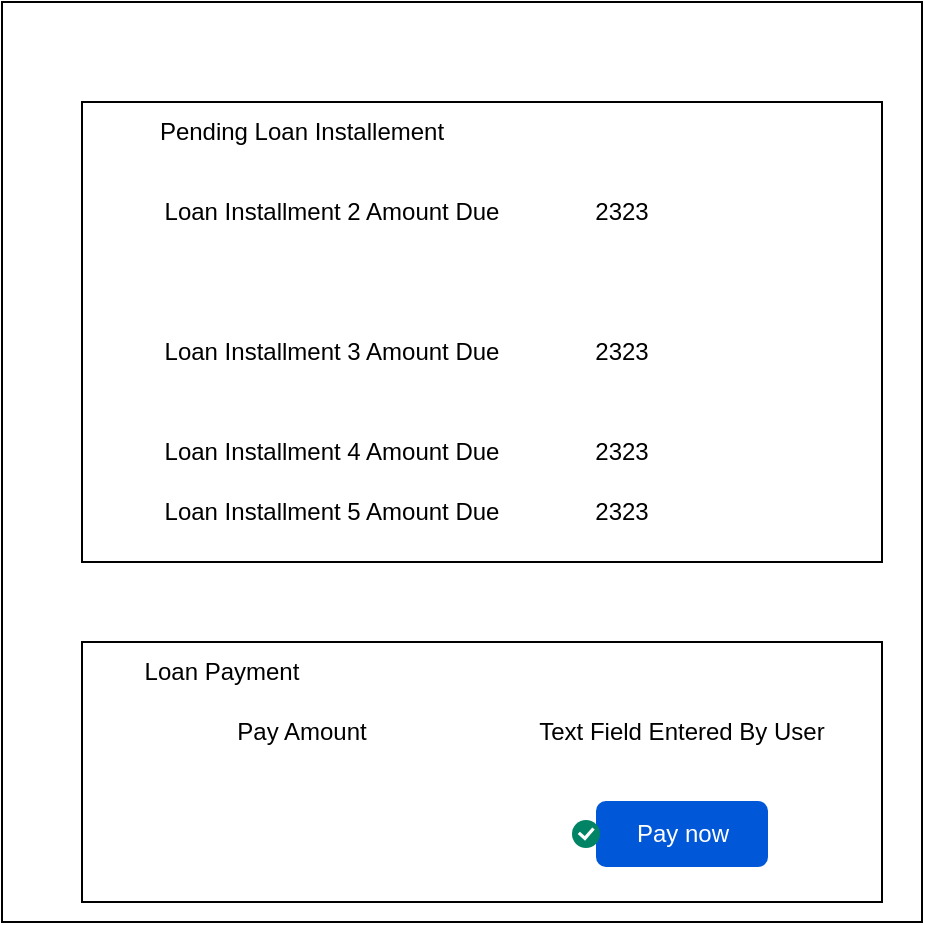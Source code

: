 <mxfile version="15.6.3" type="github">
  <diagram id="lU5R1I55iRWkuzQ13FO5" name="Page-1">
    <mxGraphModel dx="1108" dy="482" grid="1" gridSize="10" guides="1" tooltips="1" connect="1" arrows="1" fold="1" page="1" pageScale="1" pageWidth="850" pageHeight="1100" math="0" shadow="0">
      <root>
        <mxCell id="0" />
        <mxCell id="1" parent="0" />
        <mxCell id="WCCXYmxSM3VFqUgJoASN-1" value="" style="whiteSpace=wrap;html=1;aspect=fixed;" vertex="1" parent="1">
          <mxGeometry x="180" y="10" width="460" height="460" as="geometry" />
        </mxCell>
        <mxCell id="WCCXYmxSM3VFqUgJoASN-2" value="" style="rounded=0;whiteSpace=wrap;html=1;" vertex="1" parent="1">
          <mxGeometry x="220" y="60" width="400" height="230" as="geometry" />
        </mxCell>
        <mxCell id="WCCXYmxSM3VFqUgJoASN-3" value="Pending Loan Installement" style="text;html=1;strokeColor=none;fillColor=none;align=center;verticalAlign=middle;whiteSpace=wrap;rounded=0;" vertex="1" parent="1">
          <mxGeometry x="180" y="60" width="300" height="30" as="geometry" />
        </mxCell>
        <mxCell id="WCCXYmxSM3VFqUgJoASN-4" value="" style="rounded=0;whiteSpace=wrap;html=1;" vertex="1" parent="1">
          <mxGeometry x="220" y="330" width="400" height="130" as="geometry" />
        </mxCell>
        <mxCell id="WCCXYmxSM3VFqUgJoASN-5" value="Loan Installment 2 Amount Due" style="text;html=1;strokeColor=none;fillColor=none;align=center;verticalAlign=middle;whiteSpace=wrap;rounded=0;" vertex="1" parent="1">
          <mxGeometry x="250" y="100" width="190" height="30" as="geometry" />
        </mxCell>
        <mxCell id="WCCXYmxSM3VFqUgJoASN-7" value="2323" style="text;html=1;strokeColor=none;fillColor=none;align=center;verticalAlign=middle;whiteSpace=wrap;rounded=0;" vertex="1" parent="1">
          <mxGeometry x="460" y="100" width="60" height="30" as="geometry" />
        </mxCell>
        <mxCell id="WCCXYmxSM3VFqUgJoASN-8" value="Loan Installment 3 Amount Due" style="text;html=1;strokeColor=none;fillColor=none;align=center;verticalAlign=middle;whiteSpace=wrap;rounded=0;" vertex="1" parent="1">
          <mxGeometry x="250" y="170" width="190" height="30" as="geometry" />
        </mxCell>
        <mxCell id="WCCXYmxSM3VFqUgJoASN-9" value="2323" style="text;html=1;strokeColor=none;fillColor=none;align=center;verticalAlign=middle;whiteSpace=wrap;rounded=0;" vertex="1" parent="1">
          <mxGeometry x="460" y="170" width="60" height="30" as="geometry" />
        </mxCell>
        <mxCell id="WCCXYmxSM3VFqUgJoASN-10" value="Loan Installment 4 Amount Due" style="text;html=1;strokeColor=none;fillColor=none;align=center;verticalAlign=middle;whiteSpace=wrap;rounded=0;" vertex="1" parent="1">
          <mxGeometry x="250" y="220" width="190" height="30" as="geometry" />
        </mxCell>
        <mxCell id="WCCXYmxSM3VFqUgJoASN-11" value="2323" style="text;html=1;strokeColor=none;fillColor=none;align=center;verticalAlign=middle;whiteSpace=wrap;rounded=0;" vertex="1" parent="1">
          <mxGeometry x="460" y="220" width="60" height="30" as="geometry" />
        </mxCell>
        <mxCell id="WCCXYmxSM3VFqUgJoASN-12" value="Loan Installment 5 Amount Due" style="text;html=1;strokeColor=none;fillColor=none;align=center;verticalAlign=middle;whiteSpace=wrap;rounded=0;" vertex="1" parent="1">
          <mxGeometry x="250" y="250" width="190" height="30" as="geometry" />
        </mxCell>
        <mxCell id="WCCXYmxSM3VFqUgJoASN-13" value="2323" style="text;html=1;strokeColor=none;fillColor=none;align=center;verticalAlign=middle;whiteSpace=wrap;rounded=0;" vertex="1" parent="1">
          <mxGeometry x="460" y="250" width="60" height="30" as="geometry" />
        </mxCell>
        <mxCell id="WCCXYmxSM3VFqUgJoASN-14" value="Loan Payment" style="text;html=1;strokeColor=none;fillColor=none;align=center;verticalAlign=middle;whiteSpace=wrap;rounded=0;" vertex="1" parent="1">
          <mxGeometry x="200" y="330" width="180" height="30" as="geometry" />
        </mxCell>
        <mxCell id="WCCXYmxSM3VFqUgJoASN-15" value="Pay Amount" style="text;html=1;strokeColor=none;fillColor=none;align=center;verticalAlign=middle;whiteSpace=wrap;rounded=0;" vertex="1" parent="1">
          <mxGeometry x="260" y="360" width="140" height="30" as="geometry" />
        </mxCell>
        <mxCell id="WCCXYmxSM3VFqUgJoASN-16" value="Text Field Entered By User" style="text;html=1;strokeColor=none;fillColor=none;align=center;verticalAlign=middle;whiteSpace=wrap;rounded=0;" vertex="1" parent="1">
          <mxGeometry x="440" y="360" width="160" height="30" as="geometry" />
        </mxCell>
        <mxCell id="WCCXYmxSM3VFqUgJoASN-17" value="Pay now" style="rounded=1;fillColor=#0057D8;align=center;strokeColor=none;html=1;fontColor=#ffffff;fontSize=12;sketch=0;" vertex="1" parent="1">
          <mxGeometry x="477" y="409.5" width="86" height="33" as="geometry" />
        </mxCell>
        <mxCell id="WCCXYmxSM3VFqUgJoASN-18" value="" style="html=1;shadow=0;dashed=0;shape=mxgraph.atlassian.checkbox;fillColor=#008465;strokeColor=none;html=1;sketch=0;" vertex="1" parent="1">
          <mxGeometry x="465" y="419" width="14" height="14" as="geometry" />
        </mxCell>
      </root>
    </mxGraphModel>
  </diagram>
</mxfile>
